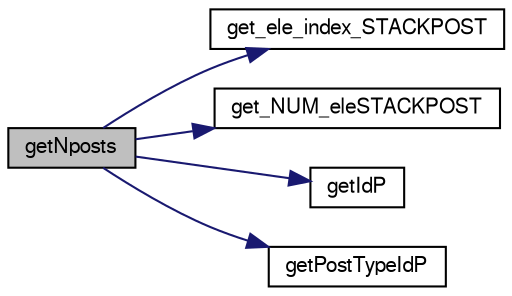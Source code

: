 digraph "getNposts"
{
  edge [fontname="FreeSans",fontsize="10",labelfontname="FreeSans",labelfontsize="10"];
  node [fontname="FreeSans",fontsize="10",shape=record];
  rankdir="LR";
  Node1 [label="getNposts",height=0.2,width=0.4,color="black", fillcolor="grey75", style="filled", fontcolor="black"];
  Node1 -> Node2 [color="midnightblue",fontsize="10",style="solid",fontname="FreeSans"];
  Node2 [label="get_ele_index_STACKPOST",height=0.2,width=0.4,color="black", fillcolor="white", style="filled",URL="$mypost_8c.html#ab5f84eeb5ef5145c0058f17b63ff41ae",tooltip="Função que devolve o elemento na posição dada. "];
  Node1 -> Node3 [color="midnightblue",fontsize="10",style="solid",fontname="FreeSans"];
  Node3 [label="get_NUM_eleSTACKPOST",height=0.2,width=0.4,color="black", fillcolor="white", style="filled",URL="$mypost_8c.html#a4dab09684a9c81a3b6cf73c12fbc9978",tooltip="Função que calcula o número de elementos de uma stackpost. "];
  Node1 -> Node4 [color="midnightblue",fontsize="10",style="solid",fontname="FreeSans"];
  Node4 [label="getIdP",height=0.2,width=0.4,color="black", fillcolor="white", style="filled",URL="$mypost_8c.html#afa0a87d0e3edc6a72af78a5dca815fd3",tooltip="Função que obtém o Id de um post. "];
  Node1 -> Node5 [color="midnightblue",fontsize="10",style="solid",fontname="FreeSans"];
  Node5 [label="getPostTypeIdP",height=0.2,width=0.4,color="black", fillcolor="white", style="filled",URL="$mypost_8c.html#a514d82e76edef763f417b1a75d92939e",tooltip="Função que obtém o TypeId de um post. "];
}
